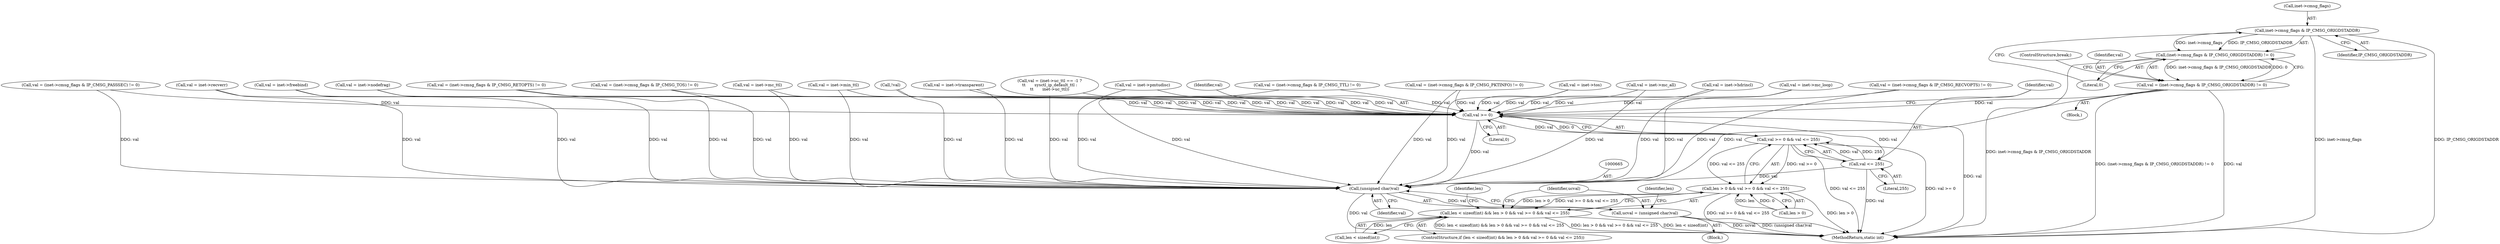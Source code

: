 digraph "0_linux_f6d8bd051c391c1c0458a30b2a7abcd939329259_25@pointer" {
"1000291" [label="(Call,inet->cmsg_flags & IP_CMSG_ORIGDSTADDR)"];
"1000290" [label="(Call,(inet->cmsg_flags & IP_CMSG_ORIGDSTADDR) != 0)"];
"1000288" [label="(Call,val = (inet->cmsg_flags & IP_CMSG_ORIGDSTADDR) != 0)"];
"1000654" [label="(Call,val >= 0)"];
"1000653" [label="(Call,val >= 0 && val <= 255)"];
"1000649" [label="(Call,len > 0 && val >= 0 && val <= 255)"];
"1000644" [label="(Call,len < sizeof(int) && len > 0 && val >= 0 && val <= 255)"];
"1000657" [label="(Call,val <= 255)"];
"1000664" [label="(Call,(unsigned char)val)"];
"1000662" [label="(Call,ucval = (unsigned char)val)"];
"1000668" [label="(Identifier,len)"];
"1000244" [label="(Call,val = (inet->cmsg_flags & IP_CMSG_TOS) != 0)"];
"1000654" [label="(Call,val >= 0)"];
"1000296" [label="(Literal,0)"];
"1000321" [label="(Call,val = inet->hdrincl)"];
"1000706" [label="(MethodReturn,static int)"];
"1000656" [label="(Literal,0)"];
"1000660" [label="(Block,)"];
"1000622" [label="(Call,val = inet->transparent)"];
"1000266" [label="(Call,val = (inet->cmsg_flags & IP_CMSG_RETOPTS) != 0)"];
"1000650" [label="(Call,len > 0)"];
"1000233" [label="(Call,val = (inet->cmsg_flags & IP_CMSG_TTL) != 0)"];
"1000658" [label="(Identifier,val)"];
"1000657" [label="(Call,val <= 255)"];
"1000645" [label="(Call,len < sizeof(int))"];
"1000655" [label="(Identifier,val)"];
"1000222" [label="(Call,val = (inet->cmsg_flags & IP_CMSG_PKTINFO) != 0)"];
"1000290" [label="(Call,(inet->cmsg_flags & IP_CMSG_ORIGDSTADDR) != 0)"];
"1000378" [label="(Call,val = inet->mc_ttl)"];
"1000297" [label="(ControlStructure,break;)"];
"1000629" [label="(Call,val = inet->min_ttl)"];
"1000371" [label="(Call,val = inet->recverr)"];
"1000663" [label="(Identifier,ucval)"];
"1000292" [label="(Call,inet->cmsg_flags)"];
"1000644" [label="(Call,len < sizeof(int) && len > 0 && val >= 0 && val <= 255)"];
"1000643" [label="(ControlStructure,if (len < sizeof(int) && len > 0 && val >= 0 && val <= 255))"];
"1000659" [label="(Literal,255)"];
"1000306" [label="(Call,val = (inet->uc_ttl == -1 ?\n\t\t       sysctl_ip_default_ttl :\n\t\t       inet->uc_ttl))"];
"1000662" [label="(Call,ucval = (unsigned char)val)"];
"1000328" [label="(Call,val = inet->nodefrag)"];
"1000690" [label="(Identifier,len)"];
"1000295" [label="(Identifier,IP_CMSG_ORIGDSTADDR)"];
"1000653" [label="(Call,val >= 0 && val <= 255)"];
"1000148" [label="(Block,)"];
"1000288" [label="(Call,val = (inet->cmsg_flags & IP_CMSG_ORIGDSTADDR) != 0)"];
"1000289" [label="(Identifier,val)"];
"1000664" [label="(Call,(unsigned char)val)"];
"1000255" [label="(Call,val = (inet->cmsg_flags & IP_CMSG_RECVOPTS) != 0)"];
"1000277" [label="(Call,val = (inet->cmsg_flags & IP_CMSG_PASSSEC) != 0)"];
"1000506" [label="(Call,val = inet->mc_all)"];
"1000615" [label="(Call,val = inet->freebind)"];
"1000335" [label="(Call,val = inet->pmtudisc)"];
"1000299" [label="(Call,val = inet->tos)"];
"1000291" [label="(Call,inet->cmsg_flags & IP_CMSG_ORIGDSTADDR)"];
"1000361" [label="(Call,!val)"];
"1000385" [label="(Call,val = inet->mc_loop)"];
"1000666" [label="(Identifier,val)"];
"1000649" [label="(Call,len > 0 && val >= 0 && val <= 255)"];
"1000291" -> "1000290"  [label="AST: "];
"1000291" -> "1000295"  [label="CFG: "];
"1000292" -> "1000291"  [label="AST: "];
"1000295" -> "1000291"  [label="AST: "];
"1000296" -> "1000291"  [label="CFG: "];
"1000291" -> "1000706"  [label="DDG: inet->cmsg_flags"];
"1000291" -> "1000706"  [label="DDG: IP_CMSG_ORIGDSTADDR"];
"1000291" -> "1000290"  [label="DDG: inet->cmsg_flags"];
"1000291" -> "1000290"  [label="DDG: IP_CMSG_ORIGDSTADDR"];
"1000290" -> "1000288"  [label="AST: "];
"1000290" -> "1000296"  [label="CFG: "];
"1000296" -> "1000290"  [label="AST: "];
"1000288" -> "1000290"  [label="CFG: "];
"1000290" -> "1000706"  [label="DDG: inet->cmsg_flags & IP_CMSG_ORIGDSTADDR"];
"1000290" -> "1000288"  [label="DDG: inet->cmsg_flags & IP_CMSG_ORIGDSTADDR"];
"1000290" -> "1000288"  [label="DDG: 0"];
"1000288" -> "1000148"  [label="AST: "];
"1000289" -> "1000288"  [label="AST: "];
"1000297" -> "1000288"  [label="CFG: "];
"1000288" -> "1000706"  [label="DDG: (inet->cmsg_flags & IP_CMSG_ORIGDSTADDR) != 0"];
"1000288" -> "1000706"  [label="DDG: val"];
"1000288" -> "1000654"  [label="DDG: val"];
"1000288" -> "1000664"  [label="DDG: val"];
"1000654" -> "1000653"  [label="AST: "];
"1000654" -> "1000656"  [label="CFG: "];
"1000655" -> "1000654"  [label="AST: "];
"1000656" -> "1000654"  [label="AST: "];
"1000658" -> "1000654"  [label="CFG: "];
"1000653" -> "1000654"  [label="CFG: "];
"1000654" -> "1000706"  [label="DDG: val"];
"1000654" -> "1000653"  [label="DDG: val"];
"1000654" -> "1000653"  [label="DDG: 0"];
"1000629" -> "1000654"  [label="DDG: val"];
"1000222" -> "1000654"  [label="DDG: val"];
"1000506" -> "1000654"  [label="DDG: val"];
"1000378" -> "1000654"  [label="DDG: val"];
"1000328" -> "1000654"  [label="DDG: val"];
"1000277" -> "1000654"  [label="DDG: val"];
"1000299" -> "1000654"  [label="DDG: val"];
"1000321" -> "1000654"  [label="DDG: val"];
"1000385" -> "1000654"  [label="DDG: val"];
"1000622" -> "1000654"  [label="DDG: val"];
"1000335" -> "1000654"  [label="DDG: val"];
"1000306" -> "1000654"  [label="DDG: val"];
"1000615" -> "1000654"  [label="DDG: val"];
"1000266" -> "1000654"  [label="DDG: val"];
"1000233" -> "1000654"  [label="DDG: val"];
"1000361" -> "1000654"  [label="DDG: val"];
"1000371" -> "1000654"  [label="DDG: val"];
"1000244" -> "1000654"  [label="DDG: val"];
"1000255" -> "1000654"  [label="DDG: val"];
"1000654" -> "1000657"  [label="DDG: val"];
"1000654" -> "1000664"  [label="DDG: val"];
"1000653" -> "1000649"  [label="AST: "];
"1000653" -> "1000657"  [label="CFG: "];
"1000657" -> "1000653"  [label="AST: "];
"1000649" -> "1000653"  [label="CFG: "];
"1000653" -> "1000706"  [label="DDG: val <= 255"];
"1000653" -> "1000706"  [label="DDG: val >= 0"];
"1000653" -> "1000649"  [label="DDG: val >= 0"];
"1000653" -> "1000649"  [label="DDG: val <= 255"];
"1000657" -> "1000653"  [label="DDG: val"];
"1000657" -> "1000653"  [label="DDG: 255"];
"1000649" -> "1000644"  [label="AST: "];
"1000649" -> "1000650"  [label="CFG: "];
"1000650" -> "1000649"  [label="AST: "];
"1000644" -> "1000649"  [label="CFG: "];
"1000649" -> "1000706"  [label="DDG: len > 0"];
"1000649" -> "1000706"  [label="DDG: val >= 0 && val <= 255"];
"1000649" -> "1000644"  [label="DDG: len > 0"];
"1000649" -> "1000644"  [label="DDG: val >= 0 && val <= 255"];
"1000650" -> "1000649"  [label="DDG: len"];
"1000650" -> "1000649"  [label="DDG: 0"];
"1000644" -> "1000643"  [label="AST: "];
"1000644" -> "1000645"  [label="CFG: "];
"1000645" -> "1000644"  [label="AST: "];
"1000663" -> "1000644"  [label="CFG: "];
"1000690" -> "1000644"  [label="CFG: "];
"1000644" -> "1000706"  [label="DDG: len < sizeof(int) && len > 0 && val >= 0 && val <= 255"];
"1000644" -> "1000706"  [label="DDG: len > 0 && val >= 0 && val <= 255"];
"1000644" -> "1000706"  [label="DDG: len < sizeof(int)"];
"1000645" -> "1000644"  [label="DDG: len"];
"1000657" -> "1000659"  [label="CFG: "];
"1000658" -> "1000657"  [label="AST: "];
"1000659" -> "1000657"  [label="AST: "];
"1000657" -> "1000706"  [label="DDG: val"];
"1000657" -> "1000664"  [label="DDG: val"];
"1000664" -> "1000662"  [label="AST: "];
"1000664" -> "1000666"  [label="CFG: "];
"1000665" -> "1000664"  [label="AST: "];
"1000666" -> "1000664"  [label="AST: "];
"1000662" -> "1000664"  [label="CFG: "];
"1000664" -> "1000706"  [label="DDG: val"];
"1000664" -> "1000662"  [label="DDG: val"];
"1000629" -> "1000664"  [label="DDG: val"];
"1000506" -> "1000664"  [label="DDG: val"];
"1000378" -> "1000664"  [label="DDG: val"];
"1000328" -> "1000664"  [label="DDG: val"];
"1000299" -> "1000664"  [label="DDG: val"];
"1000321" -> "1000664"  [label="DDG: val"];
"1000385" -> "1000664"  [label="DDG: val"];
"1000622" -> "1000664"  [label="DDG: val"];
"1000335" -> "1000664"  [label="DDG: val"];
"1000222" -> "1000664"  [label="DDG: val"];
"1000306" -> "1000664"  [label="DDG: val"];
"1000615" -> "1000664"  [label="DDG: val"];
"1000266" -> "1000664"  [label="DDG: val"];
"1000277" -> "1000664"  [label="DDG: val"];
"1000233" -> "1000664"  [label="DDG: val"];
"1000361" -> "1000664"  [label="DDG: val"];
"1000371" -> "1000664"  [label="DDG: val"];
"1000244" -> "1000664"  [label="DDG: val"];
"1000255" -> "1000664"  [label="DDG: val"];
"1000662" -> "1000660"  [label="AST: "];
"1000663" -> "1000662"  [label="AST: "];
"1000668" -> "1000662"  [label="CFG: "];
"1000662" -> "1000706"  [label="DDG: ucval"];
"1000662" -> "1000706"  [label="DDG: (unsigned char)val"];
}
